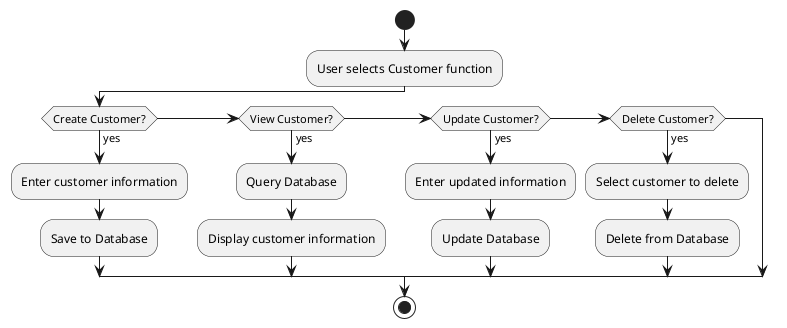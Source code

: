 @startuml
start
:User selects Customer function;
if (Create Customer?) then (yes)
  :Enter customer information;
  :Save to Database;
elseif (View Customer?) then (yes)
  :Query Database;
  :Display customer information;
elseif (Update Customer?) then (yes)
  :Enter updated information;
  :Update Database;
elseif (Delete Customer?) then (yes)
  :Select customer to delete;
  :Delete from Database;
endif
stop
@enduml
